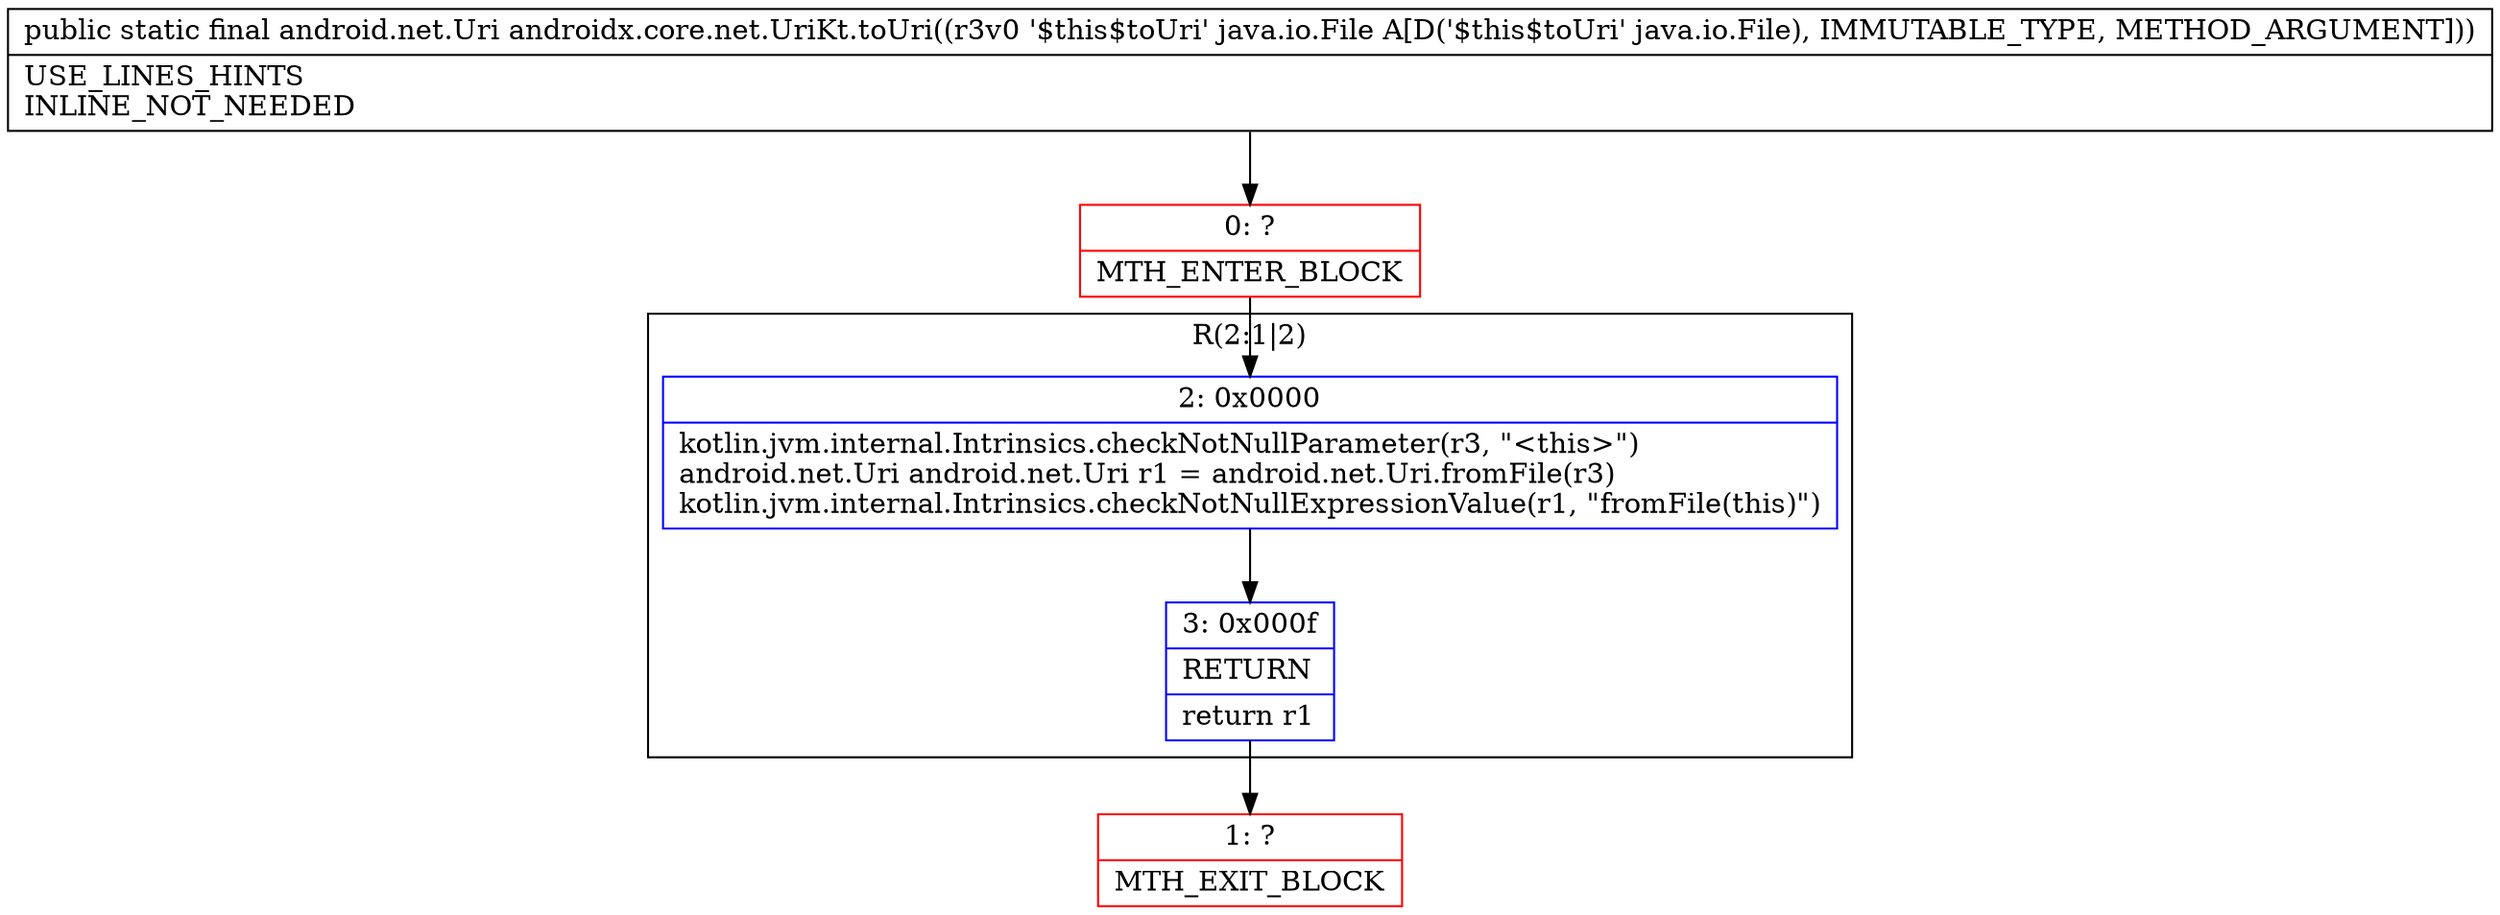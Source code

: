 digraph "CFG forandroidx.core.net.UriKt.toUri(Ljava\/io\/File;)Landroid\/net\/Uri;" {
subgraph cluster_Region_2040524308 {
label = "R(2:1|2)";
node [shape=record,color=blue];
Node_2 [shape=record,label="{2\:\ 0x0000|kotlin.jvm.internal.Intrinsics.checkNotNullParameter(r3, \"\<this\>\")\landroid.net.Uri android.net.Uri r1 = android.net.Uri.fromFile(r3)\lkotlin.jvm.internal.Intrinsics.checkNotNullExpressionValue(r1, \"fromFile(this)\")\l}"];
Node_3 [shape=record,label="{3\:\ 0x000f|RETURN\l|return r1\l}"];
}
Node_0 [shape=record,color=red,label="{0\:\ ?|MTH_ENTER_BLOCK\l}"];
Node_1 [shape=record,color=red,label="{1\:\ ?|MTH_EXIT_BLOCK\l}"];
MethodNode[shape=record,label="{public static final android.net.Uri androidx.core.net.UriKt.toUri((r3v0 '$this$toUri' java.io.File A[D('$this$toUri' java.io.File), IMMUTABLE_TYPE, METHOD_ARGUMENT]))  | USE_LINES_HINTS\lINLINE_NOT_NEEDED\l}"];
MethodNode -> Node_0;Node_2 -> Node_3;
Node_3 -> Node_1;
Node_0 -> Node_2;
}

